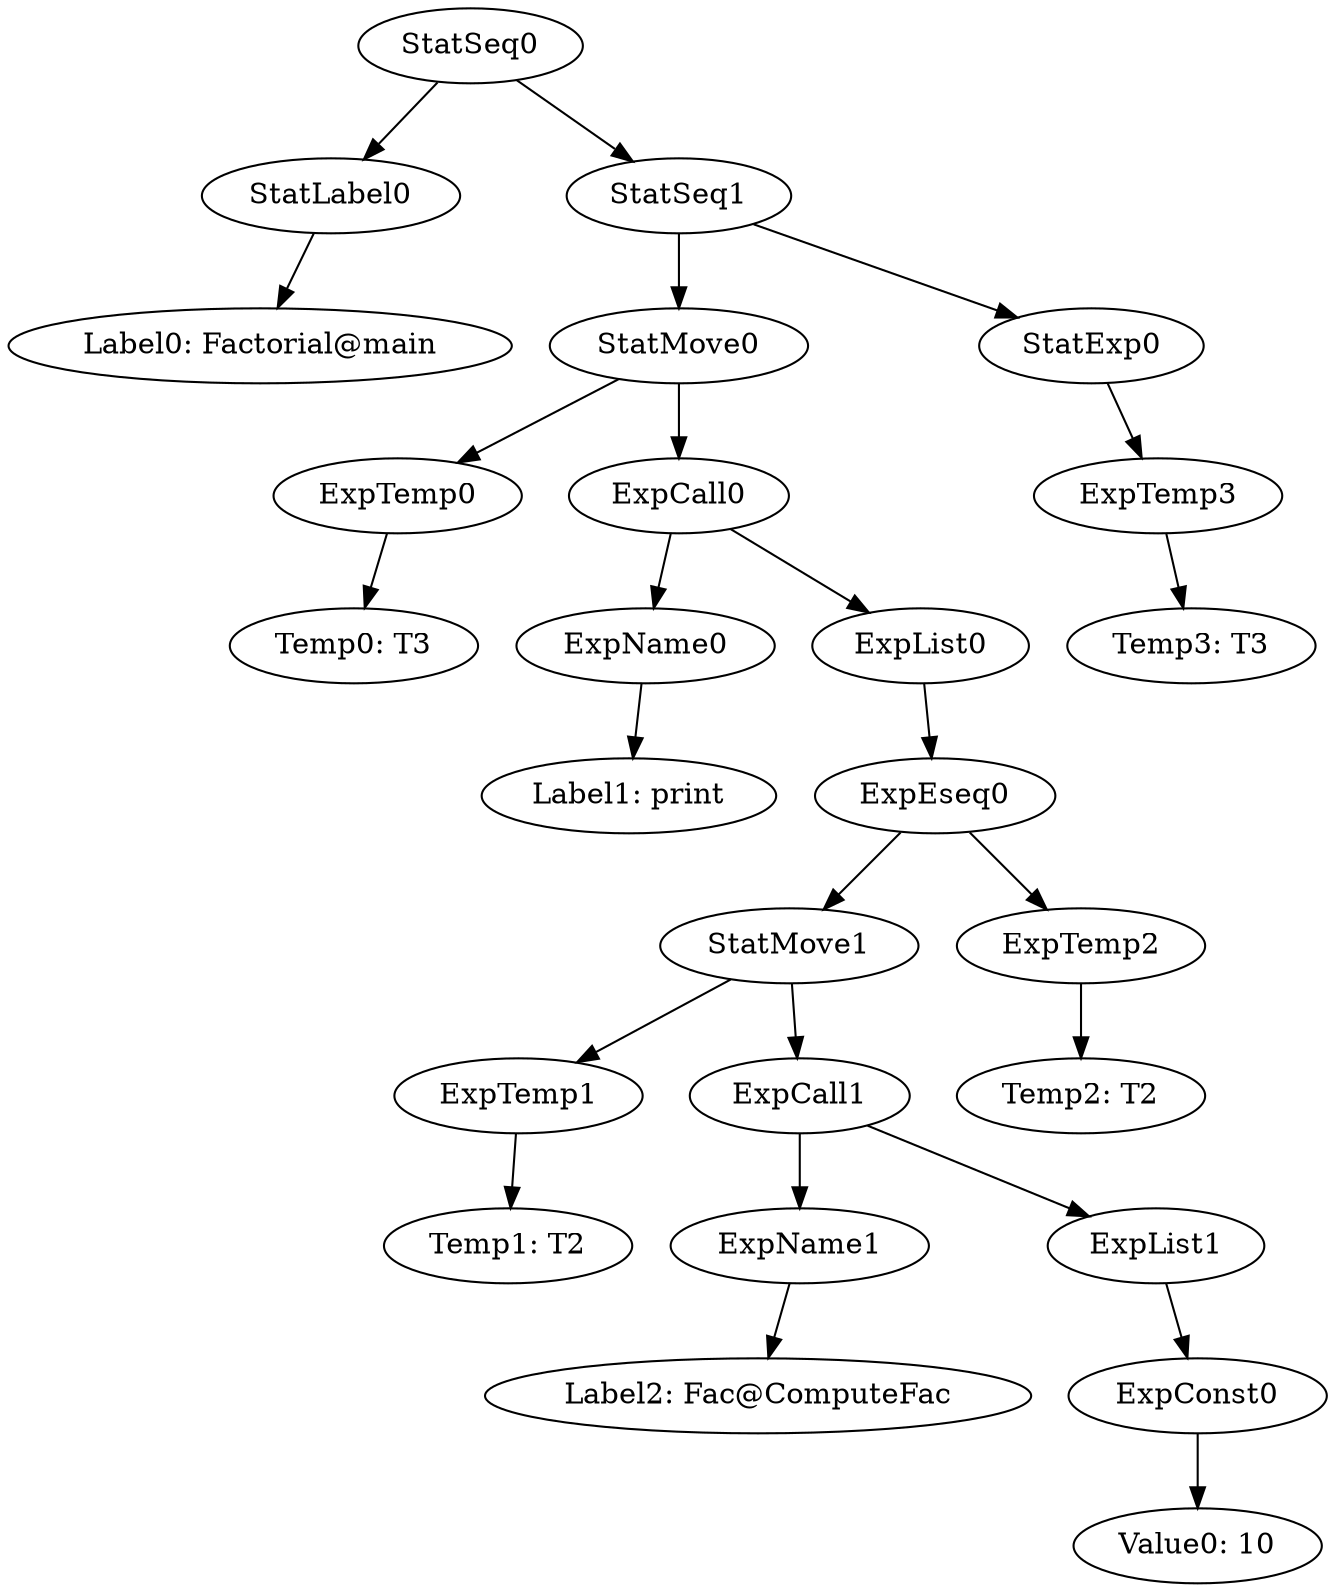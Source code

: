 digraph {
	ordering = out;
	ExpTemp2 -> "Temp2: T2";
	ExpEseq0 -> StatMove1;
	ExpEseq0 -> ExpTemp2;
	ExpConst0 -> "Value0: 10";
	StatMove0 -> ExpTemp0;
	StatMove0 -> ExpCall0;
	ExpList0 -> ExpEseq0;
	ExpCall1 -> ExpName1;
	ExpCall1 -> ExpList1;
	StatExp0 -> ExpTemp3;
	ExpTemp0 -> "Temp0: T3";
	ExpTemp3 -> "Temp3: T3";
	StatSeq0 -> StatLabel0;
	StatSeq0 -> StatSeq1;
	StatLabel0 -> "Label0: Factorial@main";
	ExpName0 -> "Label1: print";
	StatSeq1 -> StatMove0;
	StatSeq1 -> StatExp0;
	ExpCall0 -> ExpName0;
	ExpCall0 -> ExpList0;
	ExpTemp1 -> "Temp1: T2";
	ExpList1 -> ExpConst0;
	StatMove1 -> ExpTemp1;
	StatMove1 -> ExpCall1;
	ExpName1 -> "Label2: Fac@ComputeFac";
}

